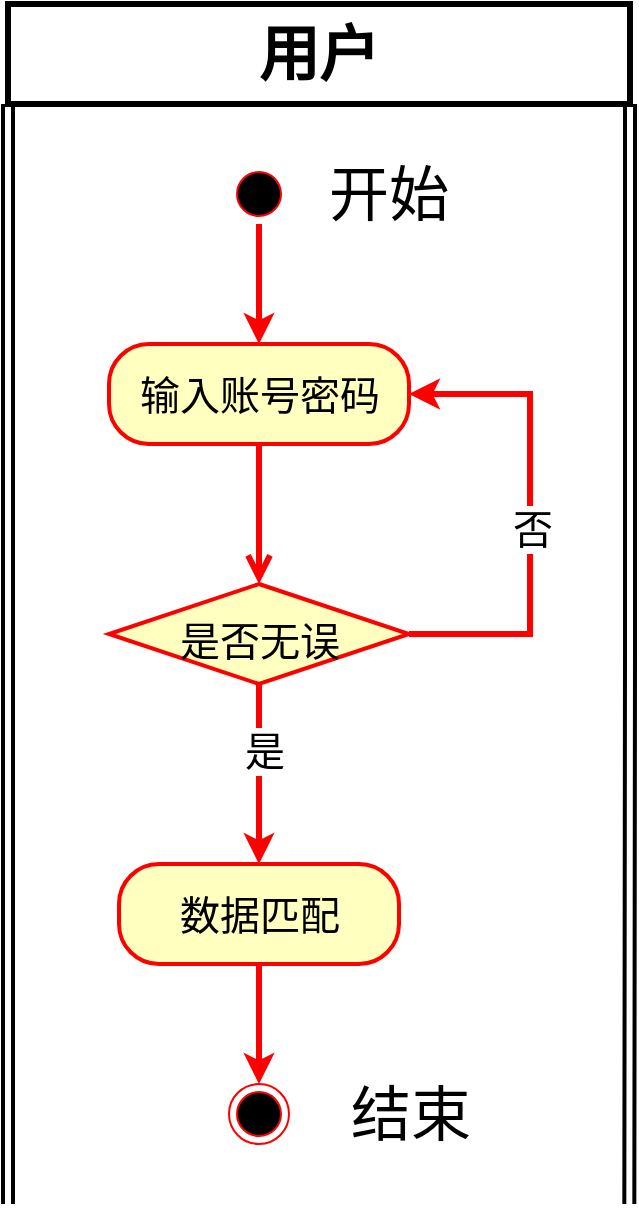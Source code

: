 <mxfile version="24.5.2" type="github">
  <diagram name="第 1 页" id="mR5ox36UCSY_BWb-18im">
    <mxGraphModel dx="1050" dy="574" grid="1" gridSize="10" guides="1" tooltips="1" connect="1" arrows="1" fold="1" page="1" pageScale="1" pageWidth="400" pageHeight="700" math="0" shadow="0">
      <root>
        <mxCell id="0" />
        <mxCell id="1" parent="0" />
        <mxCell id="CG0-PKDct2mmUirEzO0q-8" style="edgeStyle=orthogonalEdgeStyle;rounded=0;orthogonalLoop=1;jettySize=auto;html=1;exitX=0;exitY=1;exitDx=0;exitDy=0;shape=link;strokeWidth=2;" parent="1" source="CG0-PKDct2mmUirEzO0q-2" edge="1">
          <mxGeometry relative="1" as="geometry">
            <mxPoint x="44" y="650" as="targetPoint" />
          </mxGeometry>
        </mxCell>
        <mxCell id="8hxjPQtYjokS3KxjAwWf-4" style="edgeStyle=orthogonalEdgeStyle;rounded=0;orthogonalLoop=1;jettySize=auto;html=1;exitX=1;exitY=1;exitDx=0;exitDy=0;strokeWidth=2;shape=link;" parent="1" source="CG0-PKDct2mmUirEzO0q-2" edge="1">
          <mxGeometry relative="1" as="geometry">
            <mxPoint x="354.667" y="650" as="targetPoint" />
          </mxGeometry>
        </mxCell>
        <mxCell id="CG0-PKDct2mmUirEzO0q-2" value="用户" style="html=1;whiteSpace=wrap;strokeWidth=3;fontSize=30;fontStyle=1" parent="1" vertex="1">
          <mxGeometry x="44" y="50" width="311" height="50" as="geometry" />
        </mxCell>
        <mxCell id="8hxjPQtYjokS3KxjAwWf-2" style="edgeStyle=orthogonalEdgeStyle;rounded=0;orthogonalLoop=1;jettySize=auto;html=1;exitX=0.5;exitY=1;exitDx=0;exitDy=0;strokeColor=#FF0000;strokeWidth=3;" parent="1" source="CG0-PKDct2mmUirEzO0q-11" target="CG0-PKDct2mmUirEzO0q-14" edge="1">
          <mxGeometry relative="1" as="geometry" />
        </mxCell>
        <mxCell id="CG0-PKDct2mmUirEzO0q-11" value="" style="ellipse;html=1;shape=startState;fillColor=#000000;strokeColor=#ff0000;" parent="1" vertex="1">
          <mxGeometry x="154.5" y="130" width="30" height="30" as="geometry" />
        </mxCell>
        <mxCell id="CG0-PKDct2mmUirEzO0q-13" value="开始" style="text;html=1;align=center;verticalAlign=middle;resizable=0;points=[];autosize=1;strokeColor=none;fillColor=none;fontSize=30;" parent="1" vertex="1">
          <mxGeometry x="193.5" y="120" width="80" height="50" as="geometry" />
        </mxCell>
        <mxCell id="CG0-PKDct2mmUirEzO0q-14" value="&lt;font style=&quot;font-size: 20px;&quot;&gt;输入账号密码&lt;/font&gt;" style="rounded=1;whiteSpace=wrap;html=1;arcSize=40;fontColor=#000000;fillColor=#ffffc0;strokeColor=#ff0000;strokeWidth=2;" parent="1" vertex="1">
          <mxGeometry x="94.5" y="220" width="150" height="50" as="geometry" />
        </mxCell>
        <mxCell id="CG0-PKDct2mmUirEzO0q-15" value="" style="edgeStyle=orthogonalEdgeStyle;html=1;verticalAlign=bottom;endArrow=open;endSize=8;strokeColor=#ff0000;rounded=0;strokeWidth=3;" parent="1" source="CG0-PKDct2mmUirEzO0q-14" edge="1">
          <mxGeometry relative="1" as="geometry">
            <mxPoint x="169.5" y="340" as="targetPoint" />
          </mxGeometry>
        </mxCell>
        <mxCell id="CG0-PKDct2mmUirEzO0q-24" style="edgeStyle=orthogonalEdgeStyle;rounded=0;orthogonalLoop=1;jettySize=auto;html=1;exitX=1;exitY=0.5;exitDx=0;exitDy=0;entryX=1;entryY=0.5;entryDx=0;entryDy=0;strokeWidth=3;strokeColor=#FF0000;fontSize=50;" parent="1" target="CG0-PKDct2mmUirEzO0q-14" edge="1" source="CG0-PKDct2mmUirEzO0q-19">
          <mxGeometry relative="1" as="geometry">
            <Array as="points">
              <mxPoint x="305" y="365" />
              <mxPoint x="305" y="245" />
            </Array>
            <mxPoint x="269.5" y="370" as="sourcePoint" />
          </mxGeometry>
        </mxCell>
        <mxCell id="CG0-PKDct2mmUirEzO0q-25" value="否" style="edgeLabel;html=1;align=center;verticalAlign=middle;resizable=0;points=[];fontSize=20;" parent="CG0-PKDct2mmUirEzO0q-24" vertex="1" connectable="0">
          <mxGeometry x="-0.046" y="-1" relative="1" as="geometry">
            <mxPoint y="1" as="offset" />
          </mxGeometry>
        </mxCell>
        <mxCell id="CG0-PKDct2mmUirEzO0q-31" style="edgeStyle=orthogonalEdgeStyle;rounded=0;orthogonalLoop=1;jettySize=auto;html=1;exitX=0.5;exitY=1;exitDx=0;exitDy=0;entryX=0.5;entryY=0;entryDx=0;entryDy=0;strokeWidth=3;strokeColor=#FF0000;" parent="1" target="CG0-PKDct2mmUirEzO0q-28" edge="1" source="CG0-PKDct2mmUirEzO0q-19">
          <mxGeometry relative="1" as="geometry">
            <mxPoint x="169.5" y="400" as="sourcePoint" />
          </mxGeometry>
        </mxCell>
        <mxCell id="CG0-PKDct2mmUirEzO0q-32" value="是" style="edgeLabel;html=1;align=center;verticalAlign=middle;resizable=0;points=[];fontSize=20;" parent="CG0-PKDct2mmUirEzO0q-31" vertex="1" connectable="0">
          <mxGeometry x="-0.262" y="1" relative="1" as="geometry">
            <mxPoint x="1" as="offset" />
          </mxGeometry>
        </mxCell>
        <mxCell id="CG0-PKDct2mmUirEzO0q-19" value="&lt;font style=&quot;font-size: 20px;&quot;&gt;是否无误&lt;/font&gt;" style="rhombus;whiteSpace=wrap;html=1;fontColor=#000000;fillColor=#ffffc0;strokeColor=#ff0000;fontSize=30;strokeWidth=2;" parent="1" vertex="1">
          <mxGeometry x="94.5" y="340" width="150" height="50" as="geometry" />
        </mxCell>
        <mxCell id="CG0-PKDct2mmUirEzO0q-34" style="edgeStyle=orthogonalEdgeStyle;rounded=0;orthogonalLoop=1;jettySize=auto;html=1;exitX=0.5;exitY=1;exitDx=0;exitDy=0;entryX=0.5;entryY=0;entryDx=0;entryDy=0;strokeWidth=3;strokeColor=#FF0000;" parent="1" source="CG0-PKDct2mmUirEzO0q-28" target="CG0-PKDct2mmUirEzO0q-33" edge="1">
          <mxGeometry relative="1" as="geometry" />
        </mxCell>
        <mxCell id="CG0-PKDct2mmUirEzO0q-28" value="数据匹配" style="rounded=1;whiteSpace=wrap;html=1;arcSize=40;fontColor=#000000;fillColor=#ffffc0;strokeColor=#ff0000;fontSize=20;strokeWidth=2;" parent="1" vertex="1">
          <mxGeometry x="99.5" y="480" width="140" height="50" as="geometry" />
        </mxCell>
        <mxCell id="CG0-PKDct2mmUirEzO0q-33" value="" style="ellipse;html=1;shape=endState;fillColor=#000000;strokeColor=#ff0000;" parent="1" vertex="1">
          <mxGeometry x="154.5" y="590" width="30" height="30" as="geometry" />
        </mxCell>
        <mxCell id="CG0-PKDct2mmUirEzO0q-35" value="结束" style="text;html=1;align=center;verticalAlign=middle;resizable=0;points=[];autosize=1;strokeColor=none;fillColor=none;fontSize=30;" parent="1" vertex="1">
          <mxGeometry x="204.5" y="580" width="80" height="50" as="geometry" />
        </mxCell>
      </root>
    </mxGraphModel>
  </diagram>
</mxfile>

